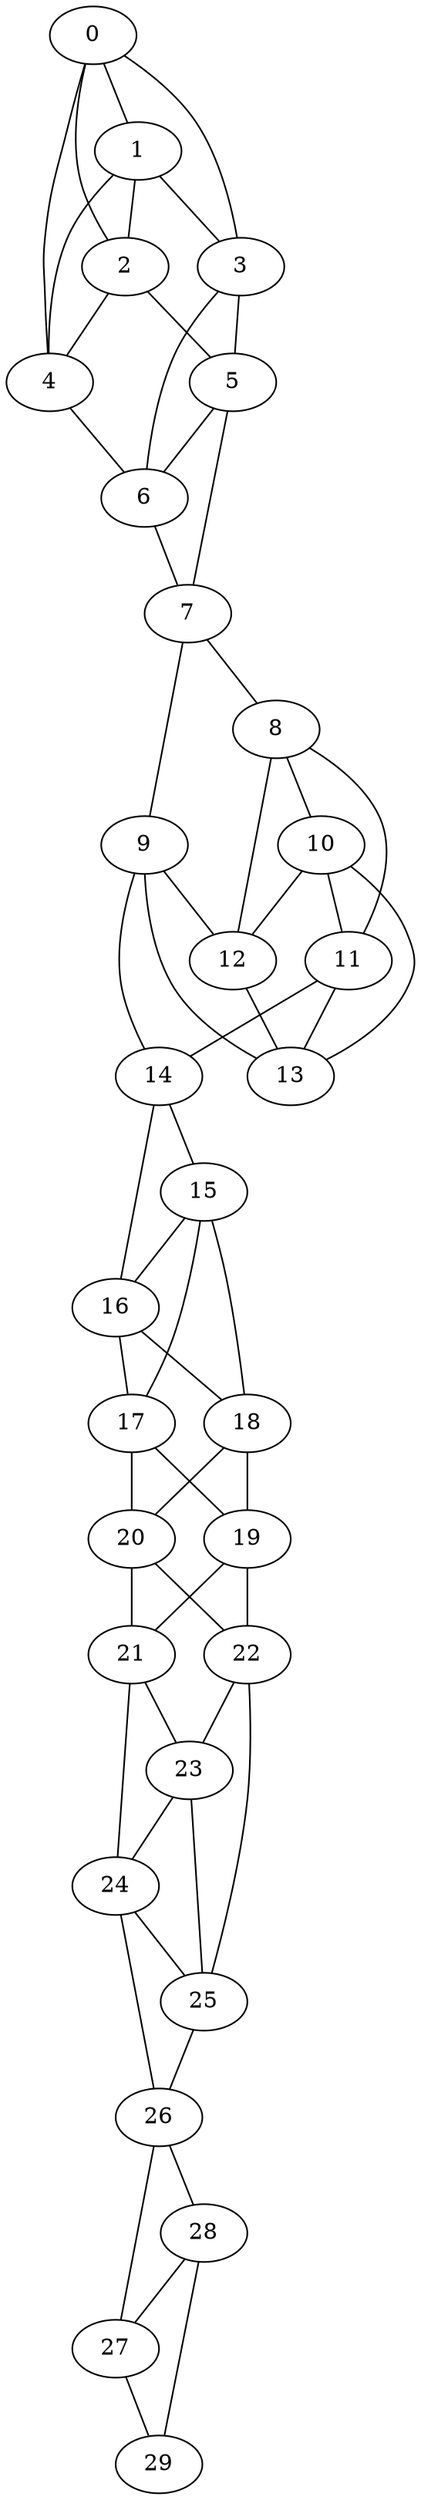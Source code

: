 graph grafoBarabasi_30_4  {
0;
1;
2;
3;
4;
5;
6;
7;
8;
9;
10;
11;
12;
13;
14;
15;
16;
17;
18;
19;
20;
21;
22;
23;
24;
25;
26;
27;
28;
29;
0 -- 1;
0 -- 2;
0 -- 3;
0 -- 4;
1 -- 2;
1 -- 3;
1 -- 4;
2 -- 4;
2 -- 5;
3 -- 5;
3 -- 6;
4 -- 6;
5 -- 6;
5 -- 7;
6 -- 7;
7 -- 8;
7 -- 9;
8 -- 10;
8 -- 11;
8 -- 12;
9 -- 12;
9 -- 13;
9 -- 14;
10 -- 11;
10 -- 12;
10 -- 13;
11 -- 13;
11 -- 14;
12 -- 13;
14 -- 15;
14 -- 16;
15 -- 16;
15 -- 17;
15 -- 18;
16 -- 17;
16 -- 18;
17 -- 19;
17 -- 20;
18 -- 19;
18 -- 20;
19 -- 21;
19 -- 22;
20 -- 21;
20 -- 22;
21 -- 23;
21 -- 24;
22 -- 23;
22 -- 25;
23 -- 24;
23 -- 25;
24 -- 25;
24 -- 26;
25 -- 26;
26 -- 27;
26 -- 28;
27 -- 29;
28 -- 27;
28 -- 29;
}